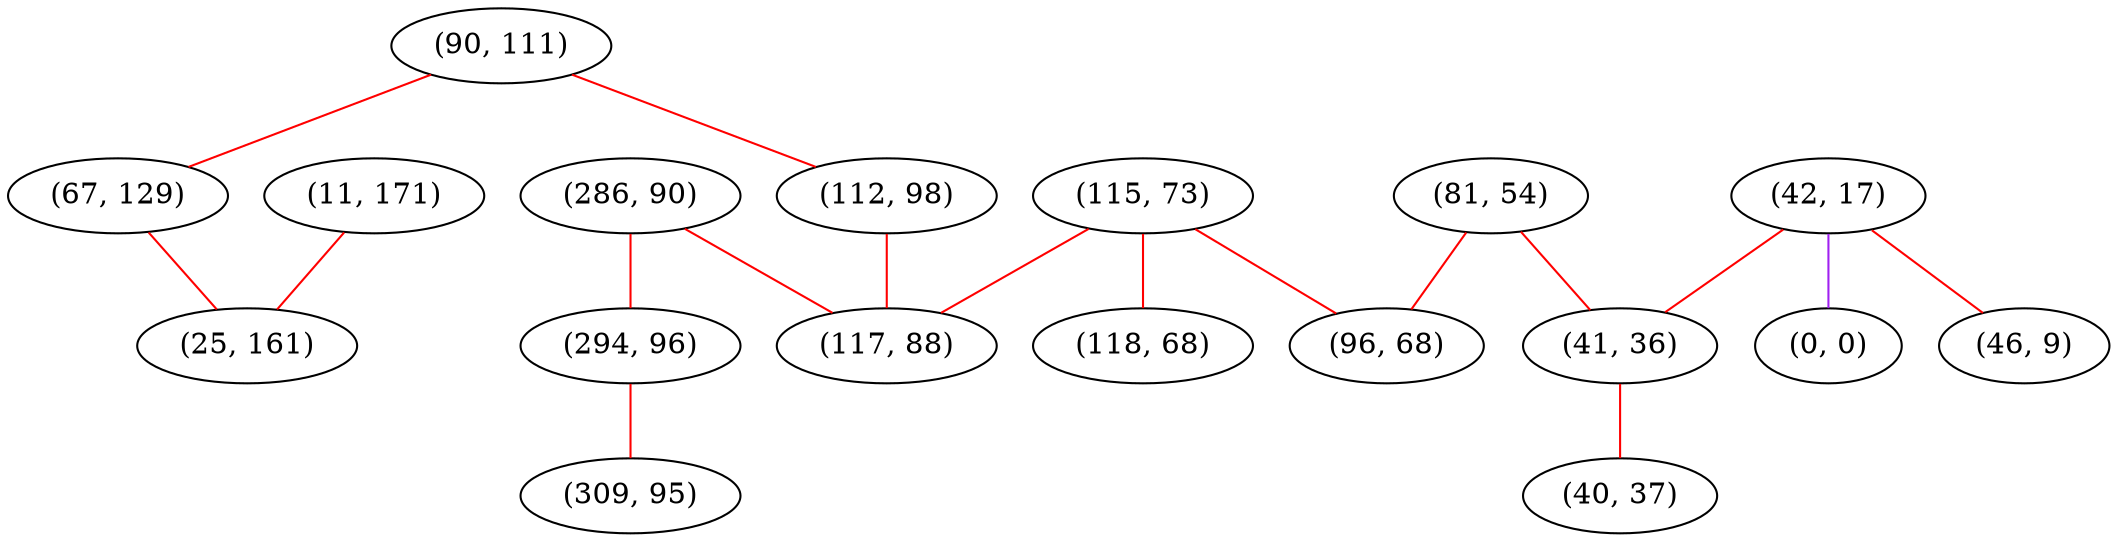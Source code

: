 graph "" {
"(90, 111)";
"(286, 90)";
"(11, 171)";
"(42, 17)";
"(67, 129)";
"(112, 98)";
"(0, 0)";
"(294, 96)";
"(115, 73)";
"(118, 68)";
"(309, 95)";
"(81, 54)";
"(25, 161)";
"(41, 36)";
"(96, 68)";
"(46, 9)";
"(40, 37)";
"(117, 88)";
"(90, 111)" -- "(67, 129)"  [color=red, key=0, weight=1];
"(90, 111)" -- "(112, 98)"  [color=red, key=0, weight=1];
"(286, 90)" -- "(294, 96)"  [color=red, key=0, weight=1];
"(286, 90)" -- "(117, 88)"  [color=red, key=0, weight=1];
"(11, 171)" -- "(25, 161)"  [color=red, key=0, weight=1];
"(42, 17)" -- "(46, 9)"  [color=red, key=0, weight=1];
"(42, 17)" -- "(0, 0)"  [color=purple, key=0, weight=4];
"(42, 17)" -- "(41, 36)"  [color=red, key=0, weight=1];
"(67, 129)" -- "(25, 161)"  [color=red, key=0, weight=1];
"(112, 98)" -- "(117, 88)"  [color=red, key=0, weight=1];
"(294, 96)" -- "(309, 95)"  [color=red, key=0, weight=1];
"(115, 73)" -- "(118, 68)"  [color=red, key=0, weight=1];
"(115, 73)" -- "(117, 88)"  [color=red, key=0, weight=1];
"(115, 73)" -- "(96, 68)"  [color=red, key=0, weight=1];
"(81, 54)" -- "(41, 36)"  [color=red, key=0, weight=1];
"(81, 54)" -- "(96, 68)"  [color=red, key=0, weight=1];
"(41, 36)" -- "(40, 37)"  [color=red, key=0, weight=1];
}
